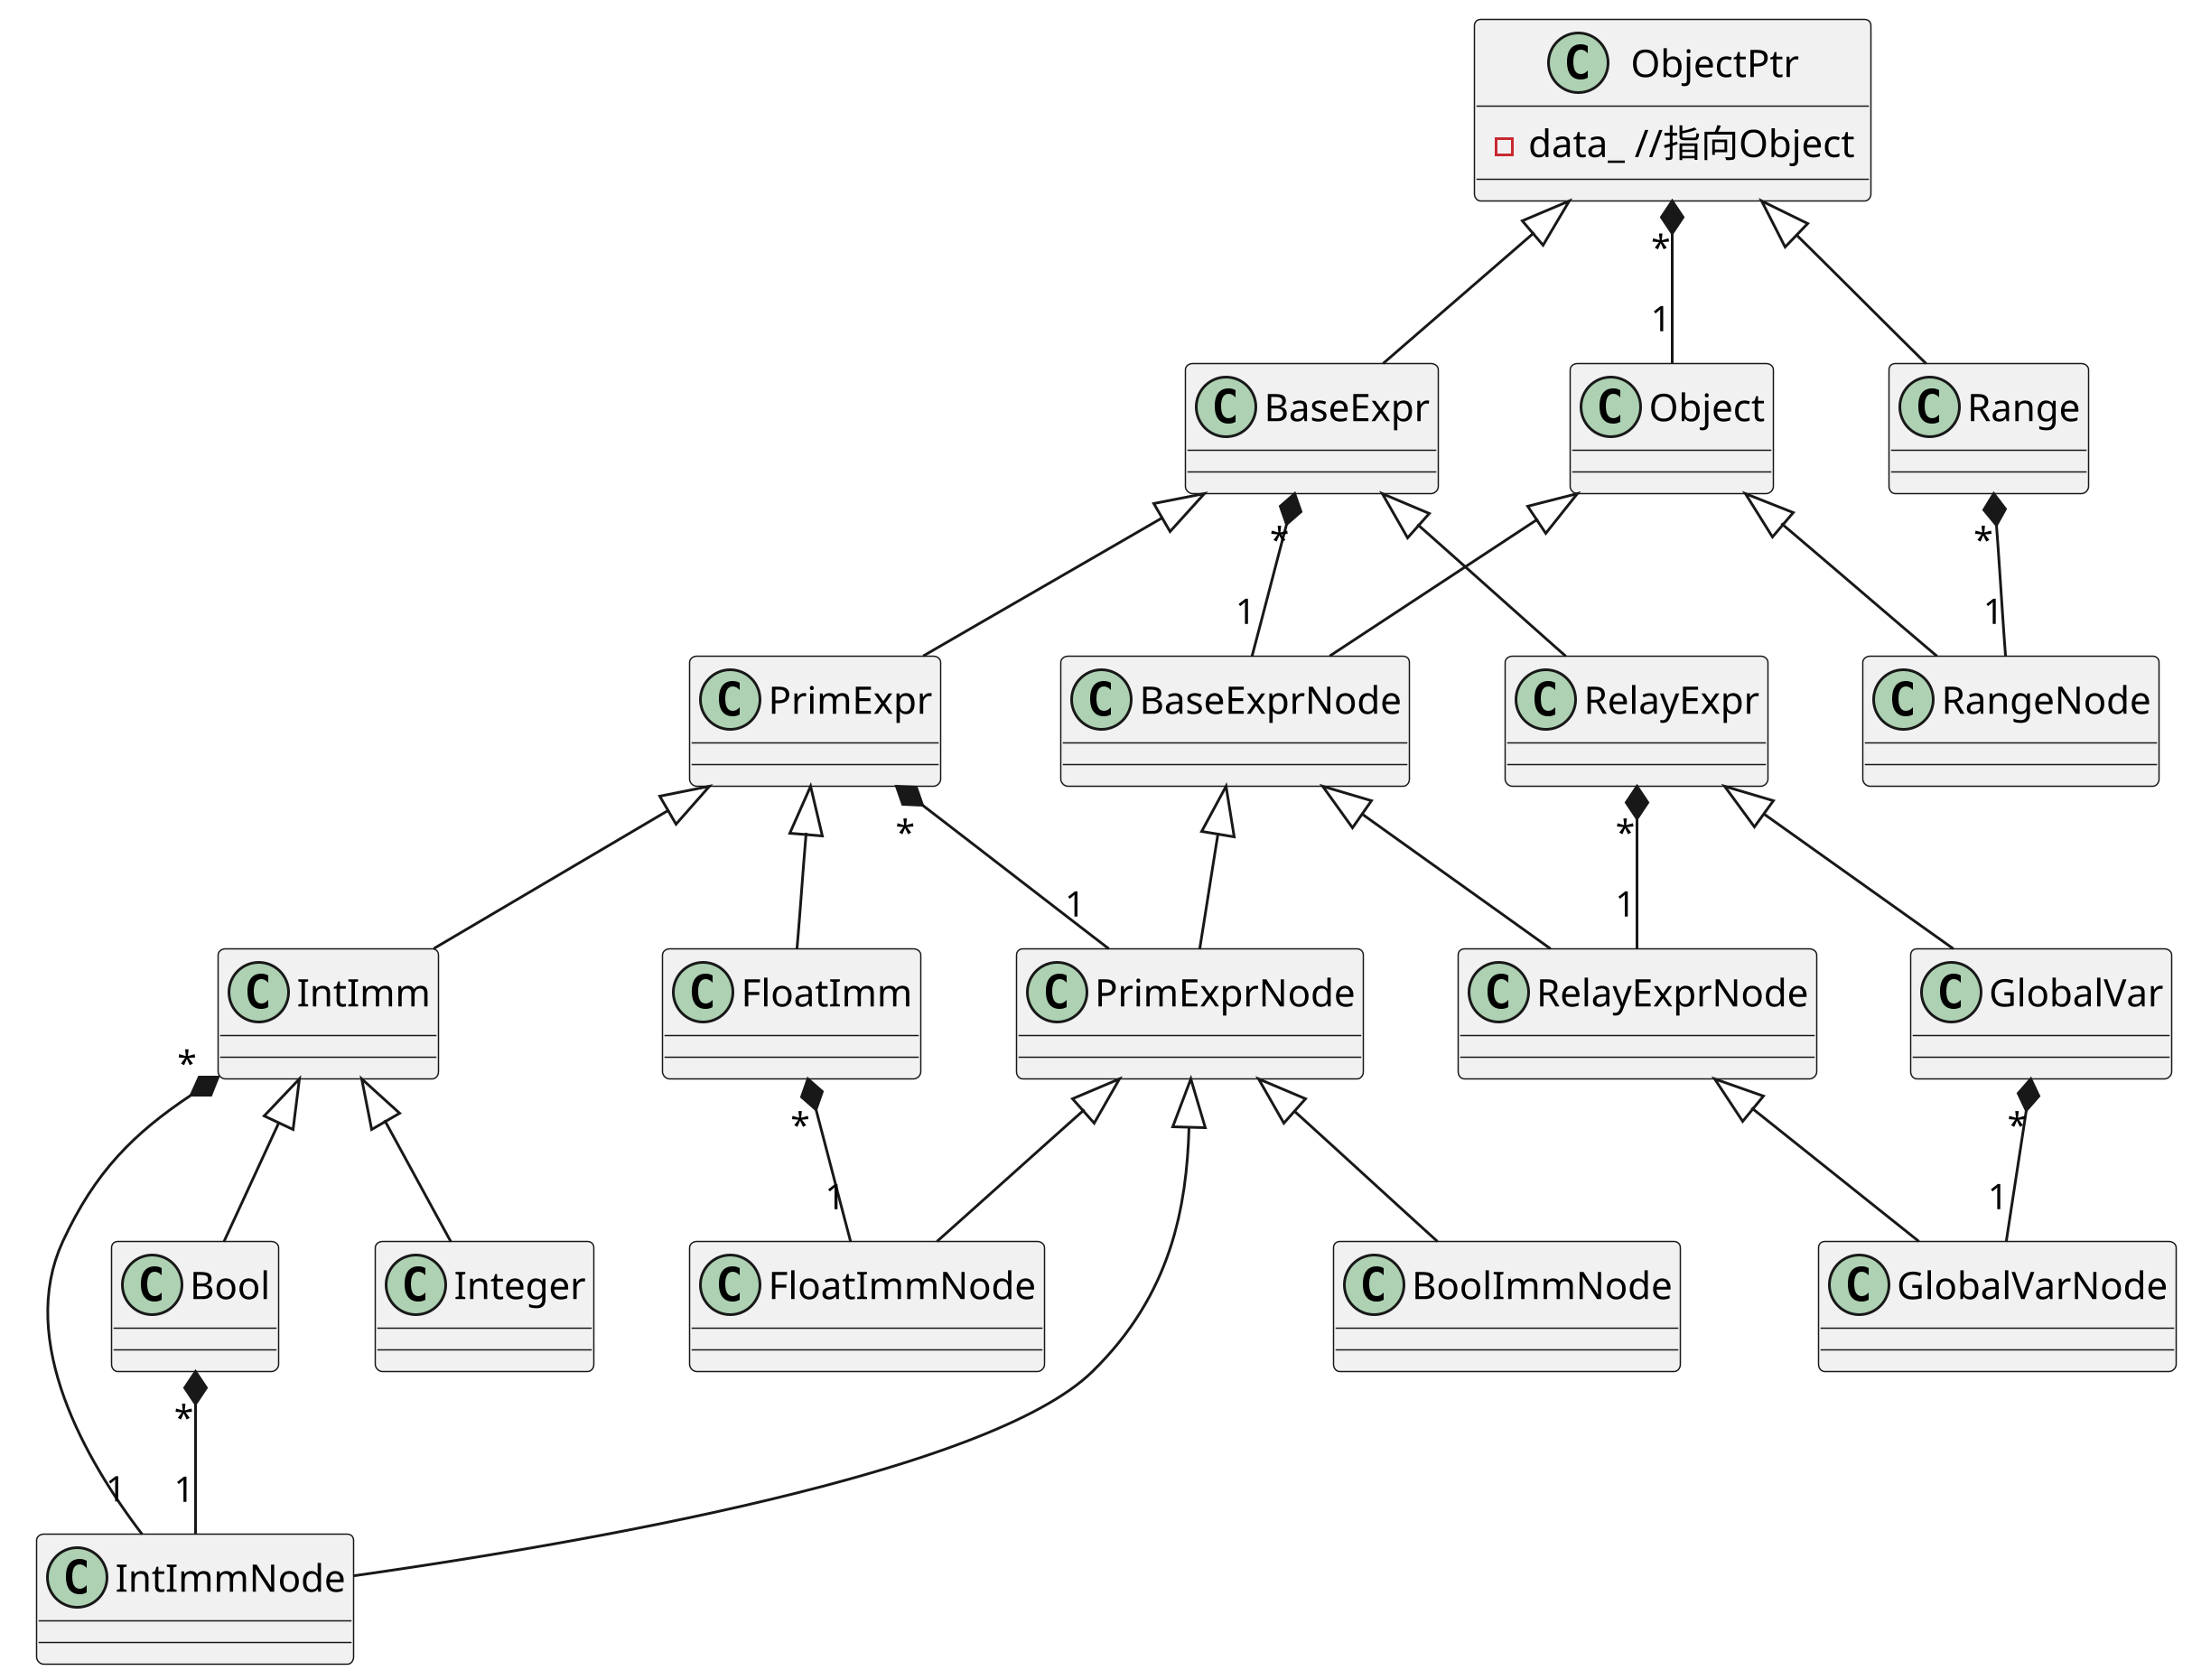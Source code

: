 @startuml  expr.h
scale 3
class Object{

}
class ObjectPtr{
    -data_ //指向Object
}


class BaseExprNode{

}
class BaseExpr{

}

class PrimExprNode{

}
class PrimExpr{

}
class RelayExprNode{

}
class RelayExpr{

}
class GlobalVarNode{

}
class GlobalVar{

}
class RangeNode{

}
class Range{

}
class BaseExprNode{

}
class IntImmNode{

}
class IntImm{

}
class FloatImmNode{

}
class FloatImm{

}
class BoolImmNode{

}
class Bool{

}
class Integer{

}

Object <|-- RangeNode
Object <|-- BaseExprNode
BaseExprNode <|-- PrimExprNode
BaseExprNode <|-- RelayExprNode
RelayExprNode <|-- GlobalVarNode

PrimExprNode <|-- IntImmNode
PrimExprNode <|-- FloatImmNode
PrimExprNode <|-- BoolImmNode

ObjectPtr <|-- Range
ObjectPtr <|-- BaseExpr
BaseExpr <|-- PrimExpr
BaseExpr <|-- RelayExpr
RelayExpr <|-- GlobalVar

PrimExpr <|-- IntImm
PrimExpr <|-- FloatImm
IntImm <|-- Bool
IntImm <|-- Integer

ObjectPtr "*" *-- "1" Object
BaseExpr "*" *-- "1" BaseExprNode
RelayExpr "*" *-- "1" RelayExprNode
PrimExpr "*" *-- "1" PrimExprNode
IntImm "*" *-- "1" IntImmNode
FloatImm "*" *-- "1" FloatImmNode
Bool "*" *-- "1" IntImmNode

GlobalVar "*" *-- "1" GlobalVarNode
Range "*" *-- "1" RangeNode



@enduml